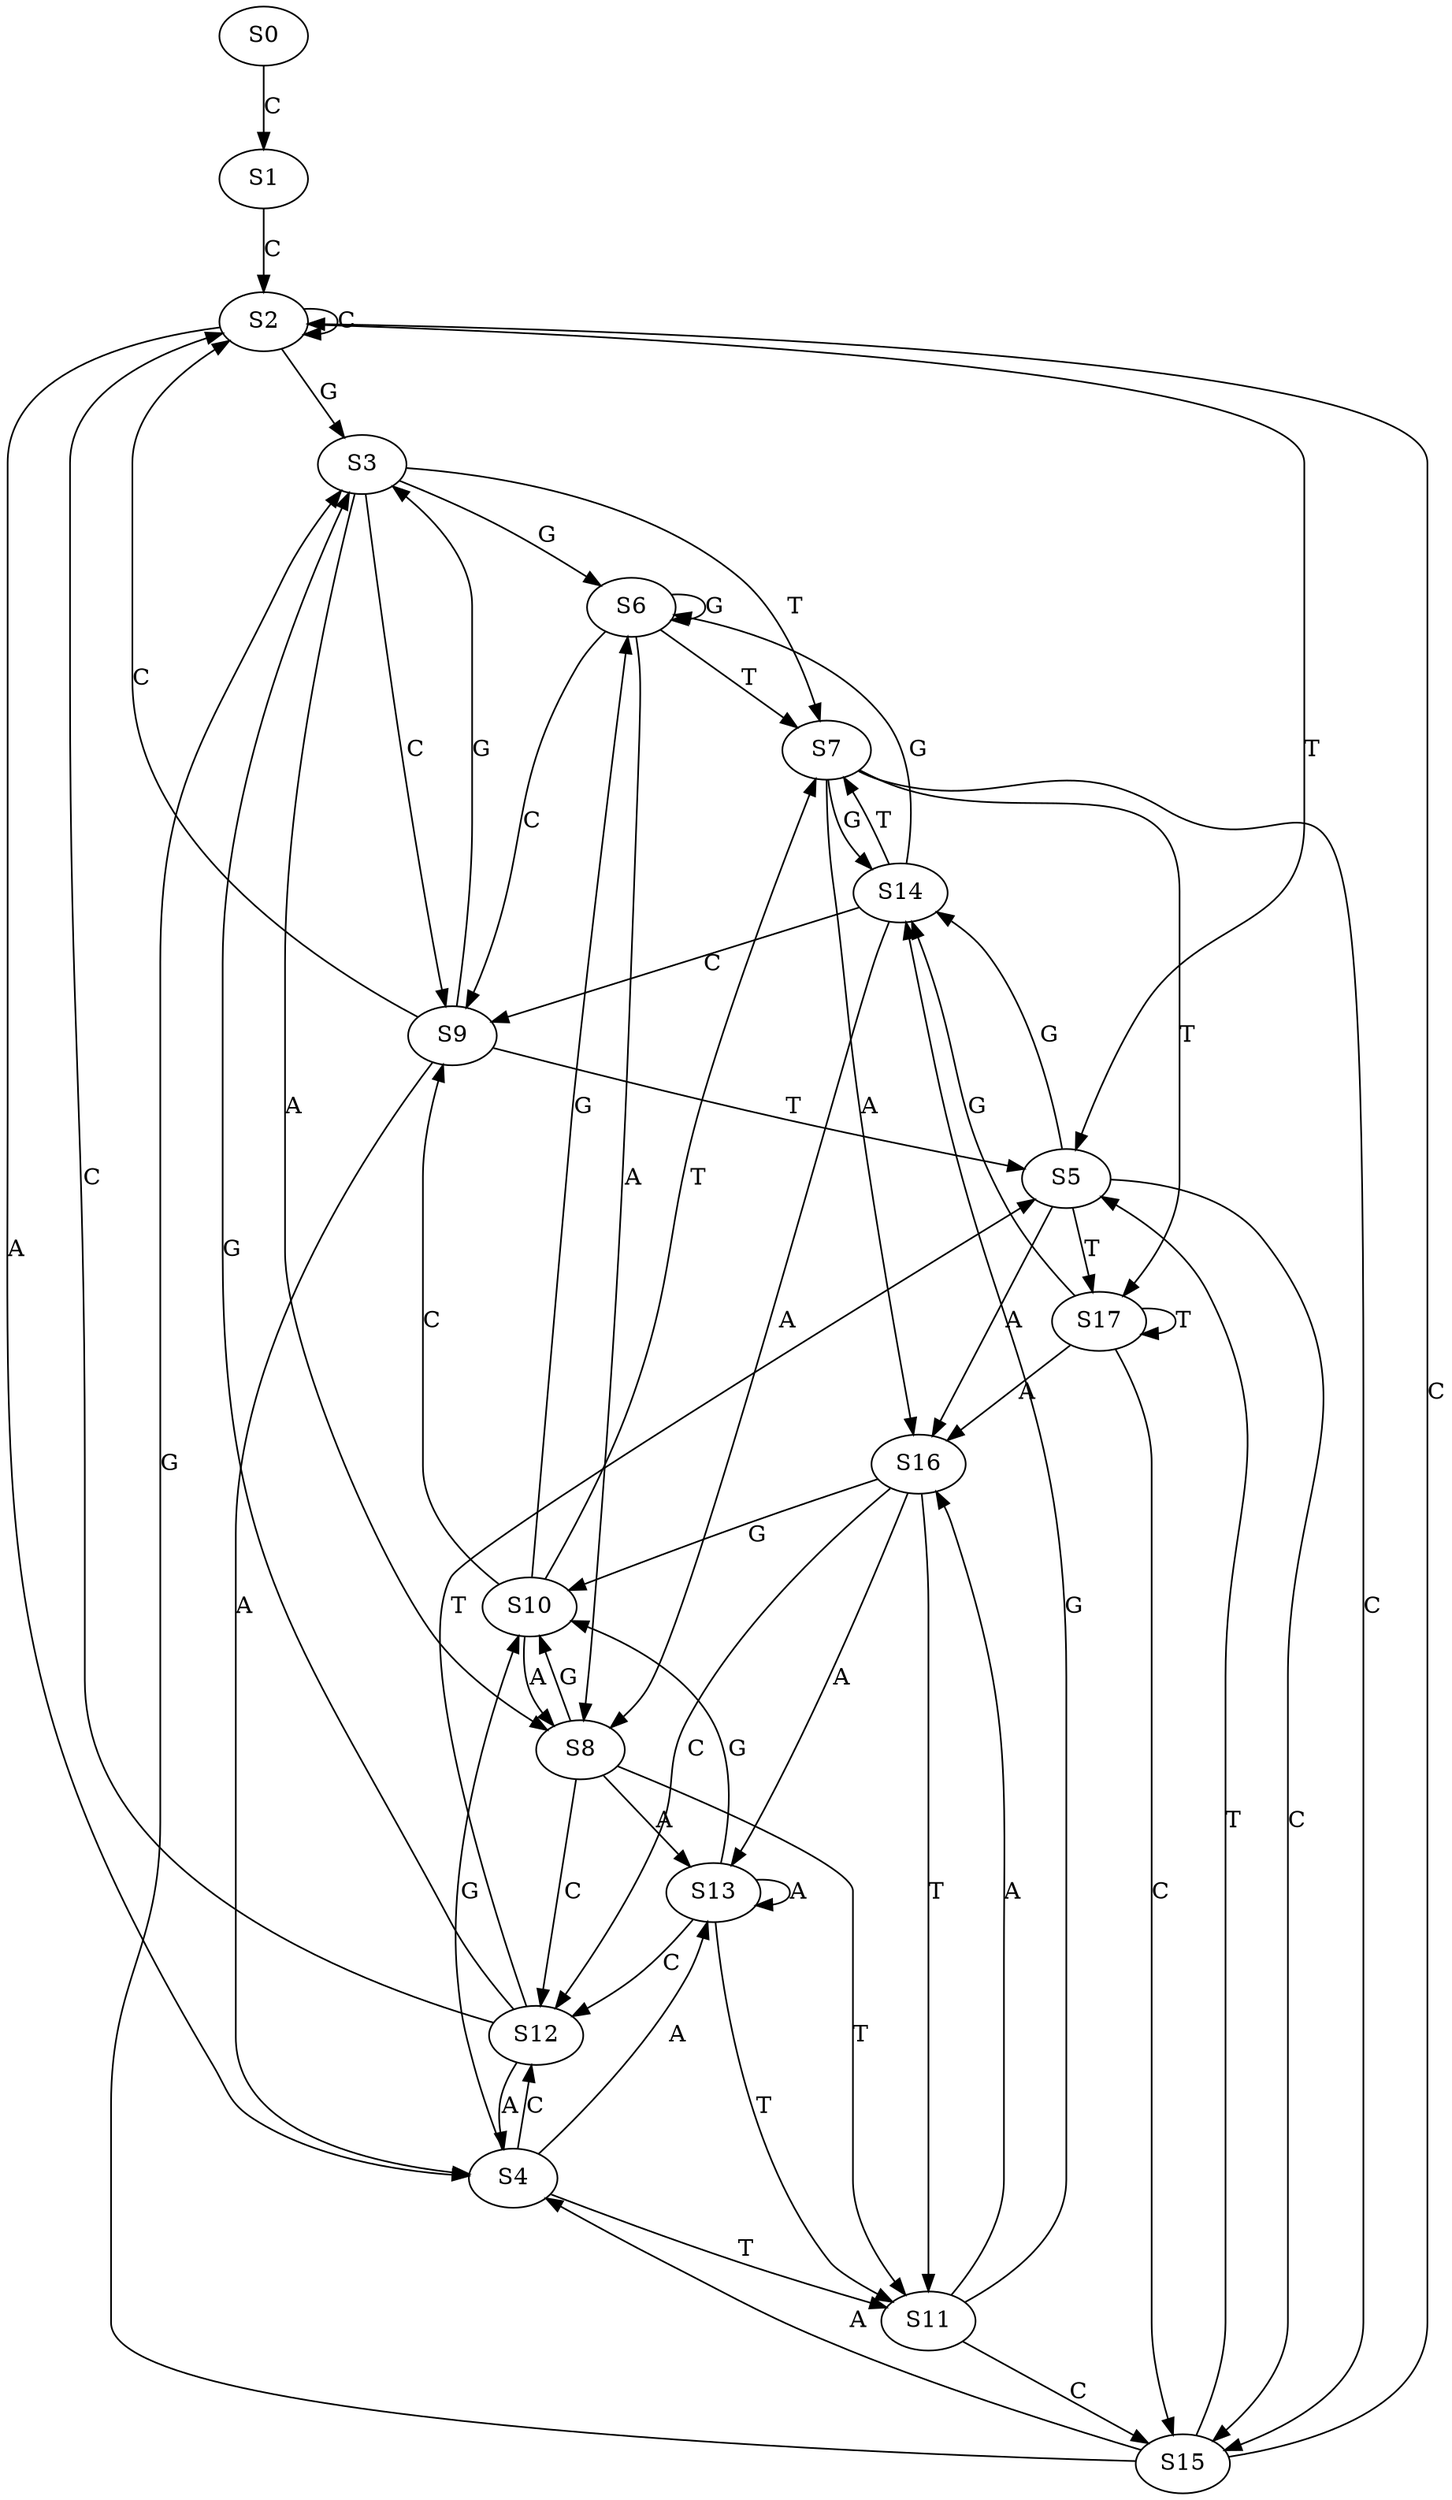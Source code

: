 strict digraph  {
	S0 -> S1 [ label = C ];
	S1 -> S2 [ label = C ];
	S2 -> S3 [ label = G ];
	S2 -> S2 [ label = C ];
	S2 -> S4 [ label = A ];
	S2 -> S5 [ label = T ];
	S3 -> S6 [ label = G ];
	S3 -> S7 [ label = T ];
	S3 -> S8 [ label = A ];
	S3 -> S9 [ label = C ];
	S4 -> S10 [ label = G ];
	S4 -> S11 [ label = T ];
	S4 -> S12 [ label = C ];
	S4 -> S13 [ label = A ];
	S5 -> S14 [ label = G ];
	S5 -> S15 [ label = C ];
	S5 -> S16 [ label = A ];
	S5 -> S17 [ label = T ];
	S6 -> S8 [ label = A ];
	S6 -> S7 [ label = T ];
	S6 -> S6 [ label = G ];
	S6 -> S9 [ label = C ];
	S7 -> S16 [ label = A ];
	S7 -> S15 [ label = C ];
	S7 -> S14 [ label = G ];
	S7 -> S17 [ label = T ];
	S8 -> S10 [ label = G ];
	S8 -> S13 [ label = A ];
	S8 -> S12 [ label = C ];
	S8 -> S11 [ label = T ];
	S9 -> S2 [ label = C ];
	S9 -> S5 [ label = T ];
	S9 -> S3 [ label = G ];
	S9 -> S4 [ label = A ];
	S10 -> S7 [ label = T ];
	S10 -> S6 [ label = G ];
	S10 -> S8 [ label = A ];
	S10 -> S9 [ label = C ];
	S11 -> S16 [ label = A ];
	S11 -> S15 [ label = C ];
	S11 -> S14 [ label = G ];
	S12 -> S4 [ label = A ];
	S12 -> S5 [ label = T ];
	S12 -> S2 [ label = C ];
	S12 -> S3 [ label = G ];
	S13 -> S11 [ label = T ];
	S13 -> S12 [ label = C ];
	S13 -> S10 [ label = G ];
	S13 -> S13 [ label = A ];
	S14 -> S8 [ label = A ];
	S14 -> S7 [ label = T ];
	S14 -> S9 [ label = C ];
	S14 -> S6 [ label = G ];
	S15 -> S5 [ label = T ];
	S15 -> S3 [ label = G ];
	S15 -> S2 [ label = C ];
	S15 -> S4 [ label = A ];
	S16 -> S10 [ label = G ];
	S16 -> S11 [ label = T ];
	S16 -> S13 [ label = A ];
	S16 -> S12 [ label = C ];
	S17 -> S16 [ label = A ];
	S17 -> S15 [ label = C ];
	S17 -> S14 [ label = G ];
	S17 -> S17 [ label = T ];
}
